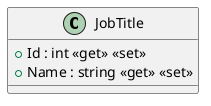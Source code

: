 @startuml
class JobTitle {
    + Id : int <<get>> <<set>>
    + Name : string <<get>> <<set>>
}
@enduml
